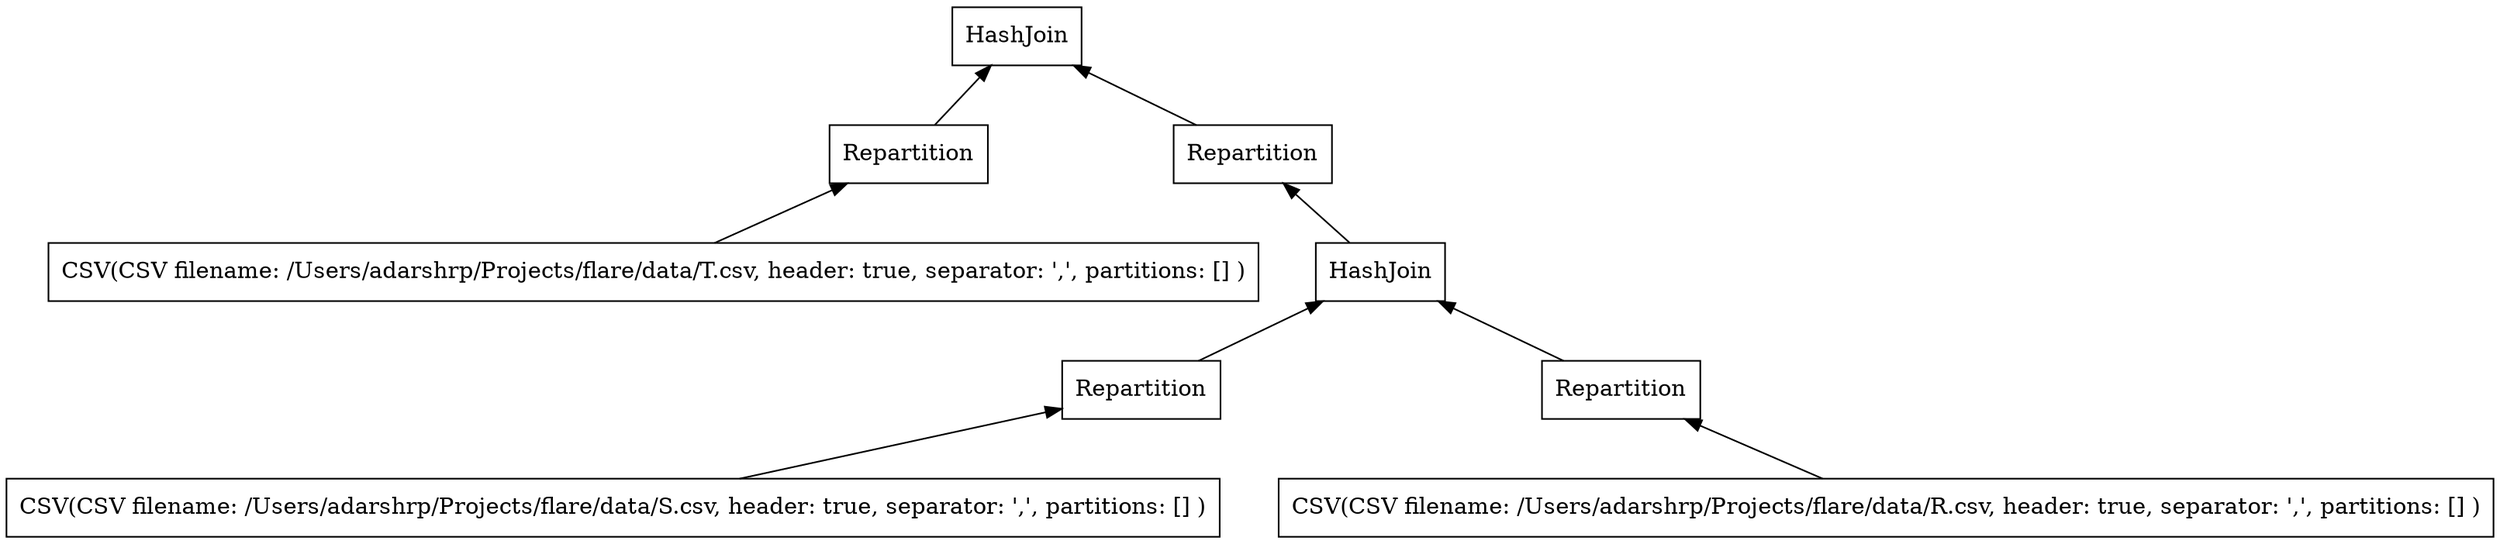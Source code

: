 digraph example1 {
    node [shape=record];
    rankdir=BT;
    nodesep=0.5;
    ordering="in";
    popkeyPOPKey8v1 -> popkeyPOPKey9v1;
    popkeyPOPKey7v1 -> popkeyPOPKey8v1;
    popkeyPOPKey7v1[label="CSV(CSV  filename: /Users/adarshrp/Projects/flare/data/T.csv, header: true, separator: ',', partitions: [] )"];
    popkeyPOPKey8v1[label="Repartition"];
    popkeyPOPKey6v1 -> popkeyPOPKey9v1;
    popkeyPOPKey5v1 -> popkeyPOPKey6v1;
    popkeyPOPKey4v1 -> popkeyPOPKey5v1;
    popkeyPOPKey3v1 -> popkeyPOPKey4v1;
    popkeyPOPKey3v1[label="CSV(CSV  filename: /Users/adarshrp/Projects/flare/data/S.csv, header: true, separator: ',', partitions: [] )"];
    popkeyPOPKey4v1[label="Repartition"];
    popkeyPOPKey2v1 -> popkeyPOPKey5v1;
    popkeyPOPKey1v1 -> popkeyPOPKey2v1;
    popkeyPOPKey1v1[label="CSV(CSV  filename: /Users/adarshrp/Projects/flare/data/R.csv, header: true, separator: ',', partitions: [] )"];
    popkeyPOPKey2v1[label="Repartition"];
    popkeyPOPKey5v1[label="HashJoin"];
    popkeyPOPKey6v1[label="Repartition"];
    popkeyPOPKey9v1[label="HashJoin"];
}

